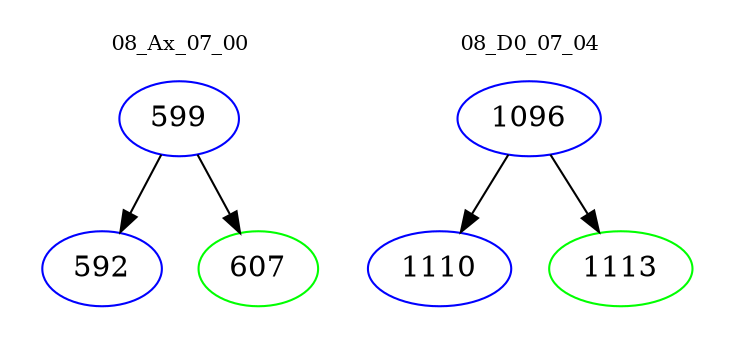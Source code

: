 digraph{
subgraph cluster_0 {
color = white
label = "08_Ax_07_00";
fontsize=10;
T0_599 [label="599", color="blue"]
T0_599 -> T0_592 [color="black"]
T0_592 [label="592", color="blue"]
T0_599 -> T0_607 [color="black"]
T0_607 [label="607", color="green"]
}
subgraph cluster_1 {
color = white
label = "08_D0_07_04";
fontsize=10;
T1_1096 [label="1096", color="blue"]
T1_1096 -> T1_1110 [color="black"]
T1_1110 [label="1110", color="blue"]
T1_1096 -> T1_1113 [color="black"]
T1_1113 [label="1113", color="green"]
}
}
